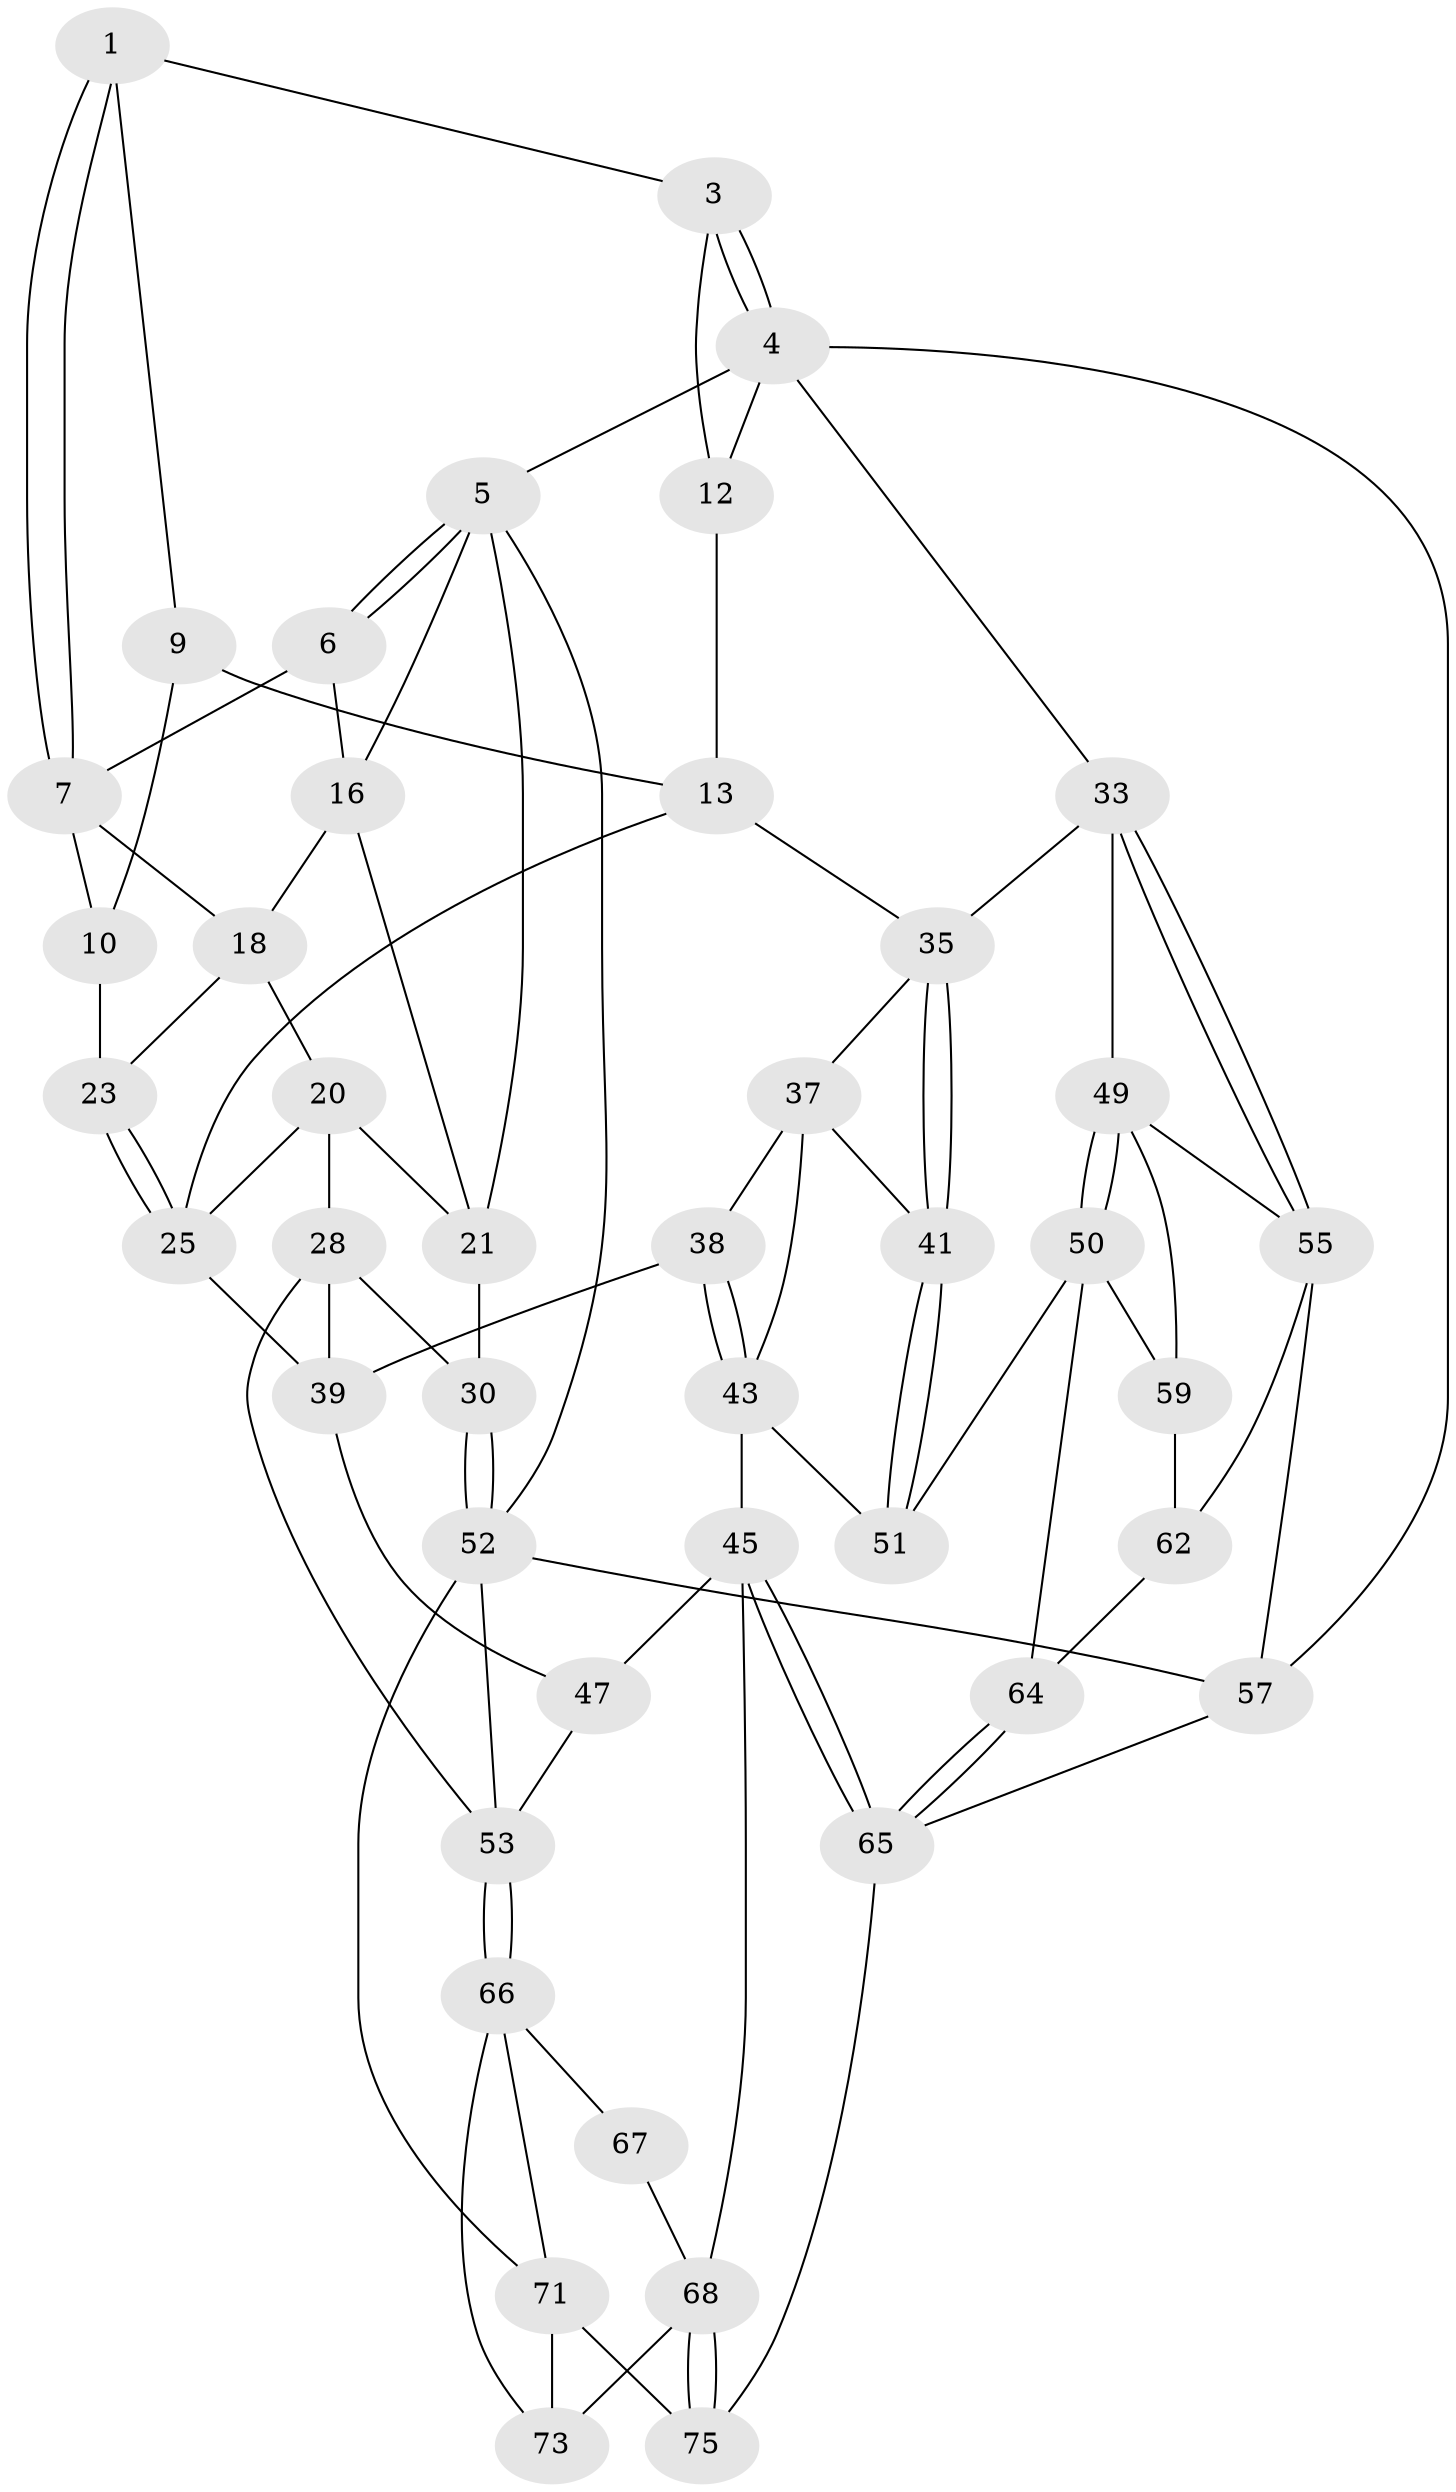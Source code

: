 // original degree distribution, {3: 0.039473684210526314, 4: 0.2236842105263158, 6: 0.2236842105263158, 5: 0.5131578947368421}
// Generated by graph-tools (version 1.1) at 2025/42/03/06/25 10:42:35]
// undirected, 44 vertices, 94 edges
graph export_dot {
graph [start="1"]
  node [color=gray90,style=filled];
  1 [pos="+0.4224600432746467+0",super="+2"];
  3 [pos="+0.7773694020665559+0"];
  4 [pos="+1+0",super="+32"];
  5 [pos="+0+0",super="+15"];
  6 [pos="+0.2570602833730061+0",super="+8"];
  7 [pos="+0.4004671147346936+0.06482794250456268",super="+11"];
  9 [pos="+0.5470784293203113+0",super="+14"];
  10 [pos="+0.466292886482032+0.141550472591391",super="+22"];
  12 [pos="+0.7803706909770362+0.1944445332201837"];
  13 [pos="+0.7636409606029543+0.1989549897700047",super="+24"];
  16 [pos="+0.09392276871582385+0.12617540005504327",super="+17"];
  18 [pos="+0.2590160555038147+0.09264634306080317",super="+19"];
  20 [pos="+0.195385055195945+0.275471191423134",super="+27"];
  21 [pos="+0.16323034910750028+0.2682467458267687",super="+26"];
  23 [pos="+0.43169319538218953+0.26856544330656157"];
  25 [pos="+0.4359586549728972+0.2810028382711514",super="+31"];
  28 [pos="+0.1663598637488876+0.49051717187587546",super="+29"];
  30 [pos="+0+0.5868928513587328"];
  33 [pos="+1+0.33578167944630355",super="+34"];
  35 [pos="+0.8161728745733637+0.5266728733201096",super="+36"];
  37 [pos="+0.6233610939553392+0.4383448079772",super="+42"];
  38 [pos="+0.5396117824884141+0.4618261085612183"];
  39 [pos="+0.45241569384230684+0.43403533367123015",super="+40"];
  41 [pos="+0.7872165996901602+0.5485617853845842"];
  43 [pos="+0.580292020901671+0.6599971319677991",super="+44"];
  45 [pos="+0.5488288329838865+0.7368837572676837",super="+46"];
  47 [pos="+0.46320056035572504+0.7141406790192528",super="+48"];
  49 [pos="+0.9322826617482631+0.6394758916599904",super="+56"];
  50 [pos="+0.8171212290785045+0.7017948806122156",super="+61"];
  51 [pos="+0.7995873155642971+0.6650114423743859"];
  52 [pos="+0+1",super="+72"];
  53 [pos="+0.19286110387070343+0.7076197179864704",super="+54"];
  55 [pos="+1+0.6016452781302852",super="+58"];
  57 [pos="+1+1"];
  59 [pos="+0.9548331723334168+0.6910759554667109",super="+60"];
  62 [pos="+1+0.8570092279821862",super="+63"];
  64 [pos="+0.8069097540197955+0.857980903548269"];
  65 [pos="+0.7354105611483569+0.9190679598458724",super="+74"];
  66 [pos="+0.20686039019440994+0.7228126624964",super="+70"];
  67 [pos="+0.3301231730982069+0.7341652381955729"];
  68 [pos="+0.44671294742096823+0.833686027949641",super="+69"];
  71 [pos="+0+1",super="+76"];
  73 [pos="+0.29801430307704146+0.8547233592200385"];
  75 [pos="+0.44397057285215946+1"];
  1 -- 7;
  1 -- 7;
  1 -- 3;
  1 -- 9;
  3 -- 4;
  3 -- 4;
  3 -- 12;
  4 -- 5;
  4 -- 57;
  4 -- 33;
  4 -- 12;
  5 -- 6;
  5 -- 6;
  5 -- 52;
  5 -- 16;
  5 -- 21;
  6 -- 16;
  6 -- 7;
  7 -- 10;
  7 -- 18;
  9 -- 10 [weight=2];
  9 -- 13;
  10 -- 23;
  12 -- 13;
  13 -- 25;
  13 -- 35;
  16 -- 21;
  16 -- 18;
  18 -- 20;
  18 -- 23;
  20 -- 21;
  20 -- 25;
  20 -- 28;
  21 -- 30;
  23 -- 25;
  23 -- 25;
  25 -- 39;
  28 -- 39;
  28 -- 53;
  28 -- 30;
  30 -- 52;
  30 -- 52;
  33 -- 55;
  33 -- 55;
  33 -- 35;
  33 -- 49;
  35 -- 41;
  35 -- 41;
  35 -- 37;
  37 -- 38;
  37 -- 41;
  37 -- 43;
  38 -- 39;
  38 -- 43;
  38 -- 43;
  39 -- 47;
  41 -- 51;
  41 -- 51;
  43 -- 51;
  43 -- 45;
  45 -- 65;
  45 -- 65;
  45 -- 68;
  45 -- 47;
  47 -- 53;
  49 -- 50;
  49 -- 50;
  49 -- 59;
  49 -- 55;
  50 -- 51;
  50 -- 64;
  50 -- 59;
  52 -- 57;
  52 -- 53;
  52 -- 71;
  53 -- 66;
  53 -- 66;
  55 -- 57;
  55 -- 62;
  57 -- 65;
  59 -- 62 [weight=2];
  62 -- 64;
  64 -- 65;
  64 -- 65;
  65 -- 75;
  66 -- 67;
  66 -- 73;
  66 -- 71;
  67 -- 68;
  68 -- 75;
  68 -- 75;
  68 -- 73;
  71 -- 73;
  71 -- 75;
}
